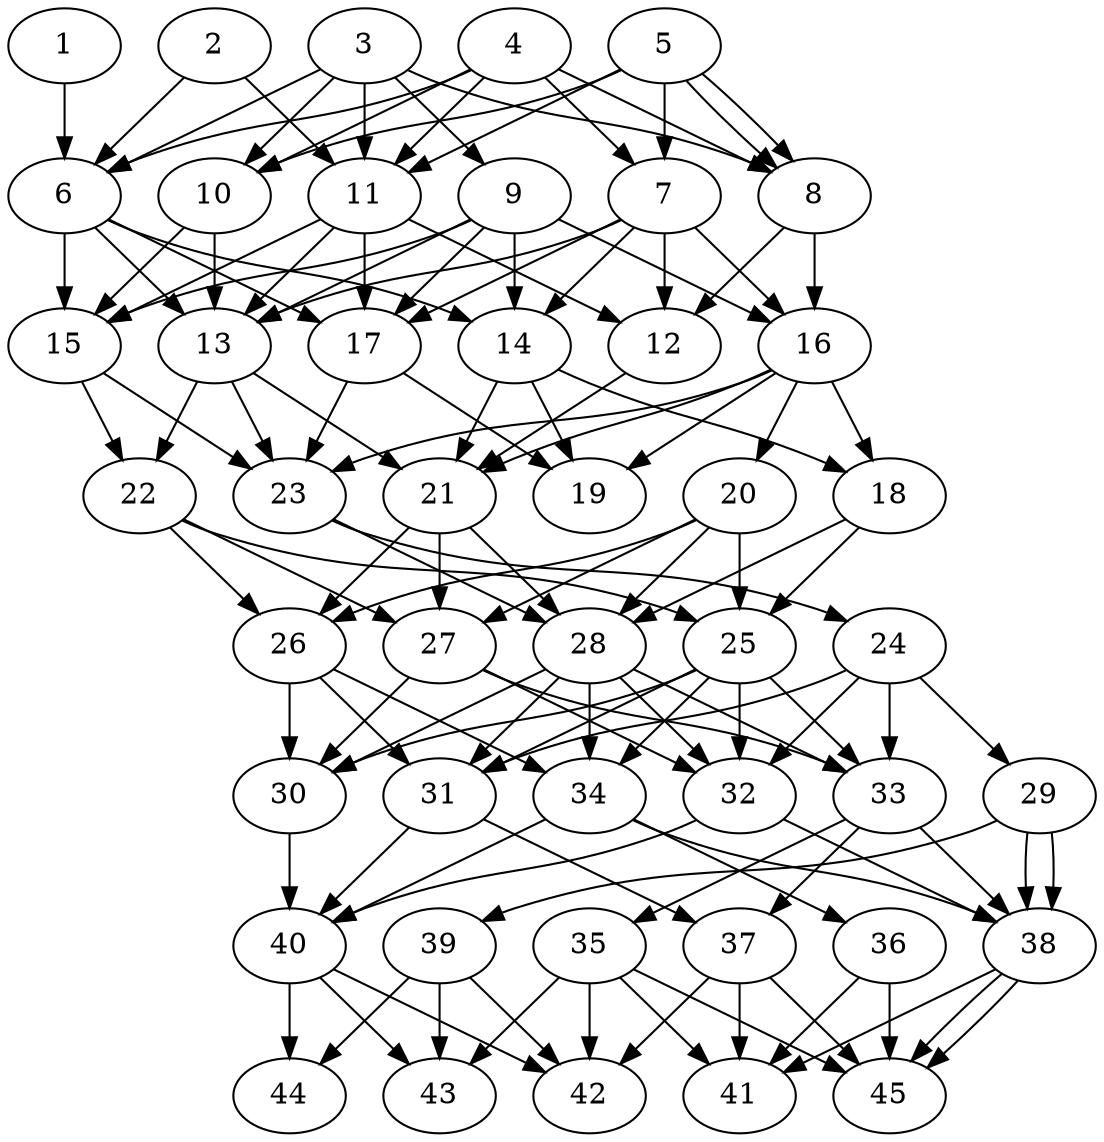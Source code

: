 // DAG automatically generated by daggen at Thu Oct  3 14:07:25 2019
// ./daggen --dot -n 45 --ccr 0.5 --fat 0.5 --regular 0.9 --density 0.7 --mindata 5242880 --maxdata 52428800 
digraph G {
  1 [size="46882816", alpha="0.04", expect_size="23441408"] 
  1 -> 6 [size ="23441408"]
  2 [size="62410752", alpha="0.02", expect_size="31205376"] 
  2 -> 6 [size ="31205376"]
  2 -> 11 [size ="31205376"]
  3 [size="55496704", alpha="0.06", expect_size="27748352"] 
  3 -> 6 [size ="27748352"]
  3 -> 8 [size ="27748352"]
  3 -> 9 [size ="27748352"]
  3 -> 10 [size ="27748352"]
  3 -> 11 [size ="27748352"]
  4 [size="98553856", alpha="0.20", expect_size="49276928"] 
  4 -> 6 [size ="49276928"]
  4 -> 7 [size ="49276928"]
  4 -> 8 [size ="49276928"]
  4 -> 10 [size ="49276928"]
  4 -> 11 [size ="49276928"]
  5 [size="65028096", alpha="0.04", expect_size="32514048"] 
  5 -> 7 [size ="32514048"]
  5 -> 8 [size ="32514048"]
  5 -> 8 [size ="32514048"]
  5 -> 10 [size ="32514048"]
  5 -> 11 [size ="32514048"]
  6 [size="35962880", alpha="0.01", expect_size="17981440"] 
  6 -> 13 [size ="17981440"]
  6 -> 14 [size ="17981440"]
  6 -> 15 [size ="17981440"]
  6 -> 17 [size ="17981440"]
  7 [size="43612160", alpha="0.07", expect_size="21806080"] 
  7 -> 12 [size ="21806080"]
  7 -> 13 [size ="21806080"]
  7 -> 14 [size ="21806080"]
  7 -> 16 [size ="21806080"]
  7 -> 17 [size ="21806080"]
  8 [size="104091648", alpha="0.10", expect_size="52045824"] 
  8 -> 12 [size ="52045824"]
  8 -> 16 [size ="52045824"]
  9 [size="80902144", alpha="0.04", expect_size="40451072"] 
  9 -> 13 [size ="40451072"]
  9 -> 14 [size ="40451072"]
  9 -> 15 [size ="40451072"]
  9 -> 16 [size ="40451072"]
  9 -> 17 [size ="40451072"]
  10 [size="100114432", alpha="0.18", expect_size="50057216"] 
  10 -> 13 [size ="50057216"]
  10 -> 15 [size ="50057216"]
  11 [size="32710656", alpha="0.17", expect_size="16355328"] 
  11 -> 12 [size ="16355328"]
  11 -> 13 [size ="16355328"]
  11 -> 15 [size ="16355328"]
  11 -> 17 [size ="16355328"]
  12 [size="52596736", alpha="0.01", expect_size="26298368"] 
  12 -> 21 [size ="26298368"]
  13 [size="62779392", alpha="0.13", expect_size="31389696"] 
  13 -> 21 [size ="31389696"]
  13 -> 22 [size ="31389696"]
  13 -> 23 [size ="31389696"]
  14 [size="89473024", alpha="0.12", expect_size="44736512"] 
  14 -> 18 [size ="44736512"]
  14 -> 19 [size ="44736512"]
  14 -> 21 [size ="44736512"]
  15 [size="87539712", alpha="0.02", expect_size="43769856"] 
  15 -> 22 [size ="43769856"]
  15 -> 23 [size ="43769856"]
  16 [size="12703744", alpha="0.09", expect_size="6351872"] 
  16 -> 18 [size ="6351872"]
  16 -> 19 [size ="6351872"]
  16 -> 20 [size ="6351872"]
  16 -> 21 [size ="6351872"]
  16 -> 23 [size ="6351872"]
  17 [size="15867904", alpha="0.05", expect_size="7933952"] 
  17 -> 19 [size ="7933952"]
  17 -> 23 [size ="7933952"]
  18 [size="49700864", alpha="0.02", expect_size="24850432"] 
  18 -> 25 [size ="24850432"]
  18 -> 28 [size ="24850432"]
  19 [size="98650112", alpha="0.17", expect_size="49325056"] 
  20 [size="25495552", alpha="0.11", expect_size="12747776"] 
  20 -> 25 [size ="12747776"]
  20 -> 26 [size ="12747776"]
  20 -> 27 [size ="12747776"]
  20 -> 28 [size ="12747776"]
  21 [size="16203776", alpha="0.13", expect_size="8101888"] 
  21 -> 26 [size ="8101888"]
  21 -> 27 [size ="8101888"]
  21 -> 28 [size ="8101888"]
  22 [size="97482752", alpha="0.05", expect_size="48741376"] 
  22 -> 25 [size ="48741376"]
  22 -> 26 [size ="48741376"]
  22 -> 27 [size ="48741376"]
  23 [size="103692288", alpha="0.08", expect_size="51846144"] 
  23 -> 24 [size ="51846144"]
  23 -> 28 [size ="51846144"]
  24 [size="72380416", alpha="0.09", expect_size="36190208"] 
  24 -> 29 [size ="36190208"]
  24 -> 31 [size ="36190208"]
  24 -> 32 [size ="36190208"]
  24 -> 33 [size ="36190208"]
  25 [size="32636928", alpha="0.01", expect_size="16318464"] 
  25 -> 30 [size ="16318464"]
  25 -> 31 [size ="16318464"]
  25 -> 32 [size ="16318464"]
  25 -> 33 [size ="16318464"]
  25 -> 34 [size ="16318464"]
  26 [size="42309632", alpha="0.19", expect_size="21154816"] 
  26 -> 30 [size ="21154816"]
  26 -> 31 [size ="21154816"]
  26 -> 34 [size ="21154816"]
  27 [size="83445760", alpha="0.04", expect_size="41722880"] 
  27 -> 30 [size ="41722880"]
  27 -> 32 [size ="41722880"]
  27 -> 33 [size ="41722880"]
  28 [size="12261376", alpha="0.09", expect_size="6130688"] 
  28 -> 30 [size ="6130688"]
  28 -> 31 [size ="6130688"]
  28 -> 32 [size ="6130688"]
  28 -> 33 [size ="6130688"]
  28 -> 34 [size ="6130688"]
  29 [size="22935552", alpha="0.09", expect_size="11467776"] 
  29 -> 38 [size ="11467776"]
  29 -> 38 [size ="11467776"]
  29 -> 39 [size ="11467776"]
  30 [size="102109184", alpha="0.07", expect_size="51054592"] 
  30 -> 40 [size ="51054592"]
  31 [size="58816512", alpha="0.11", expect_size="29408256"] 
  31 -> 37 [size ="29408256"]
  31 -> 40 [size ="29408256"]
  32 [size="23822336", alpha="0.03", expect_size="11911168"] 
  32 -> 38 [size ="11911168"]
  32 -> 40 [size ="11911168"]
  33 [size="49057792", alpha="0.06", expect_size="24528896"] 
  33 -> 35 [size ="24528896"]
  33 -> 37 [size ="24528896"]
  33 -> 38 [size ="24528896"]
  34 [size="85157888", alpha="0.07", expect_size="42578944"] 
  34 -> 36 [size ="42578944"]
  34 -> 38 [size ="42578944"]
  34 -> 40 [size ="42578944"]
  35 [size="31453184", alpha="0.03", expect_size="15726592"] 
  35 -> 41 [size ="15726592"]
  35 -> 42 [size ="15726592"]
  35 -> 43 [size ="15726592"]
  35 -> 45 [size ="15726592"]
  36 [size="36853760", alpha="0.20", expect_size="18426880"] 
  36 -> 41 [size ="18426880"]
  36 -> 45 [size ="18426880"]
  37 [size="32471040", alpha="0.18", expect_size="16235520"] 
  37 -> 41 [size ="16235520"]
  37 -> 42 [size ="16235520"]
  37 -> 45 [size ="16235520"]
  38 [size="51427328", alpha="0.05", expect_size="25713664"] 
  38 -> 41 [size ="25713664"]
  38 -> 45 [size ="25713664"]
  38 -> 45 [size ="25713664"]
  39 [size="92958720", alpha="0.10", expect_size="46479360"] 
  39 -> 42 [size ="46479360"]
  39 -> 43 [size ="46479360"]
  39 -> 44 [size ="46479360"]
  40 [size="38742016", alpha="0.18", expect_size="19371008"] 
  40 -> 42 [size ="19371008"]
  40 -> 43 [size ="19371008"]
  40 -> 44 [size ="19371008"]
  41 [size="72773632", alpha="0.07", expect_size="36386816"] 
  42 [size="28540928", alpha="0.15", expect_size="14270464"] 
  43 [size="42524672", alpha="0.03", expect_size="21262336"] 
  44 [size="72648704", alpha="0.04", expect_size="36324352"] 
  45 [size="103526400", alpha="0.09", expect_size="51763200"] 
}
